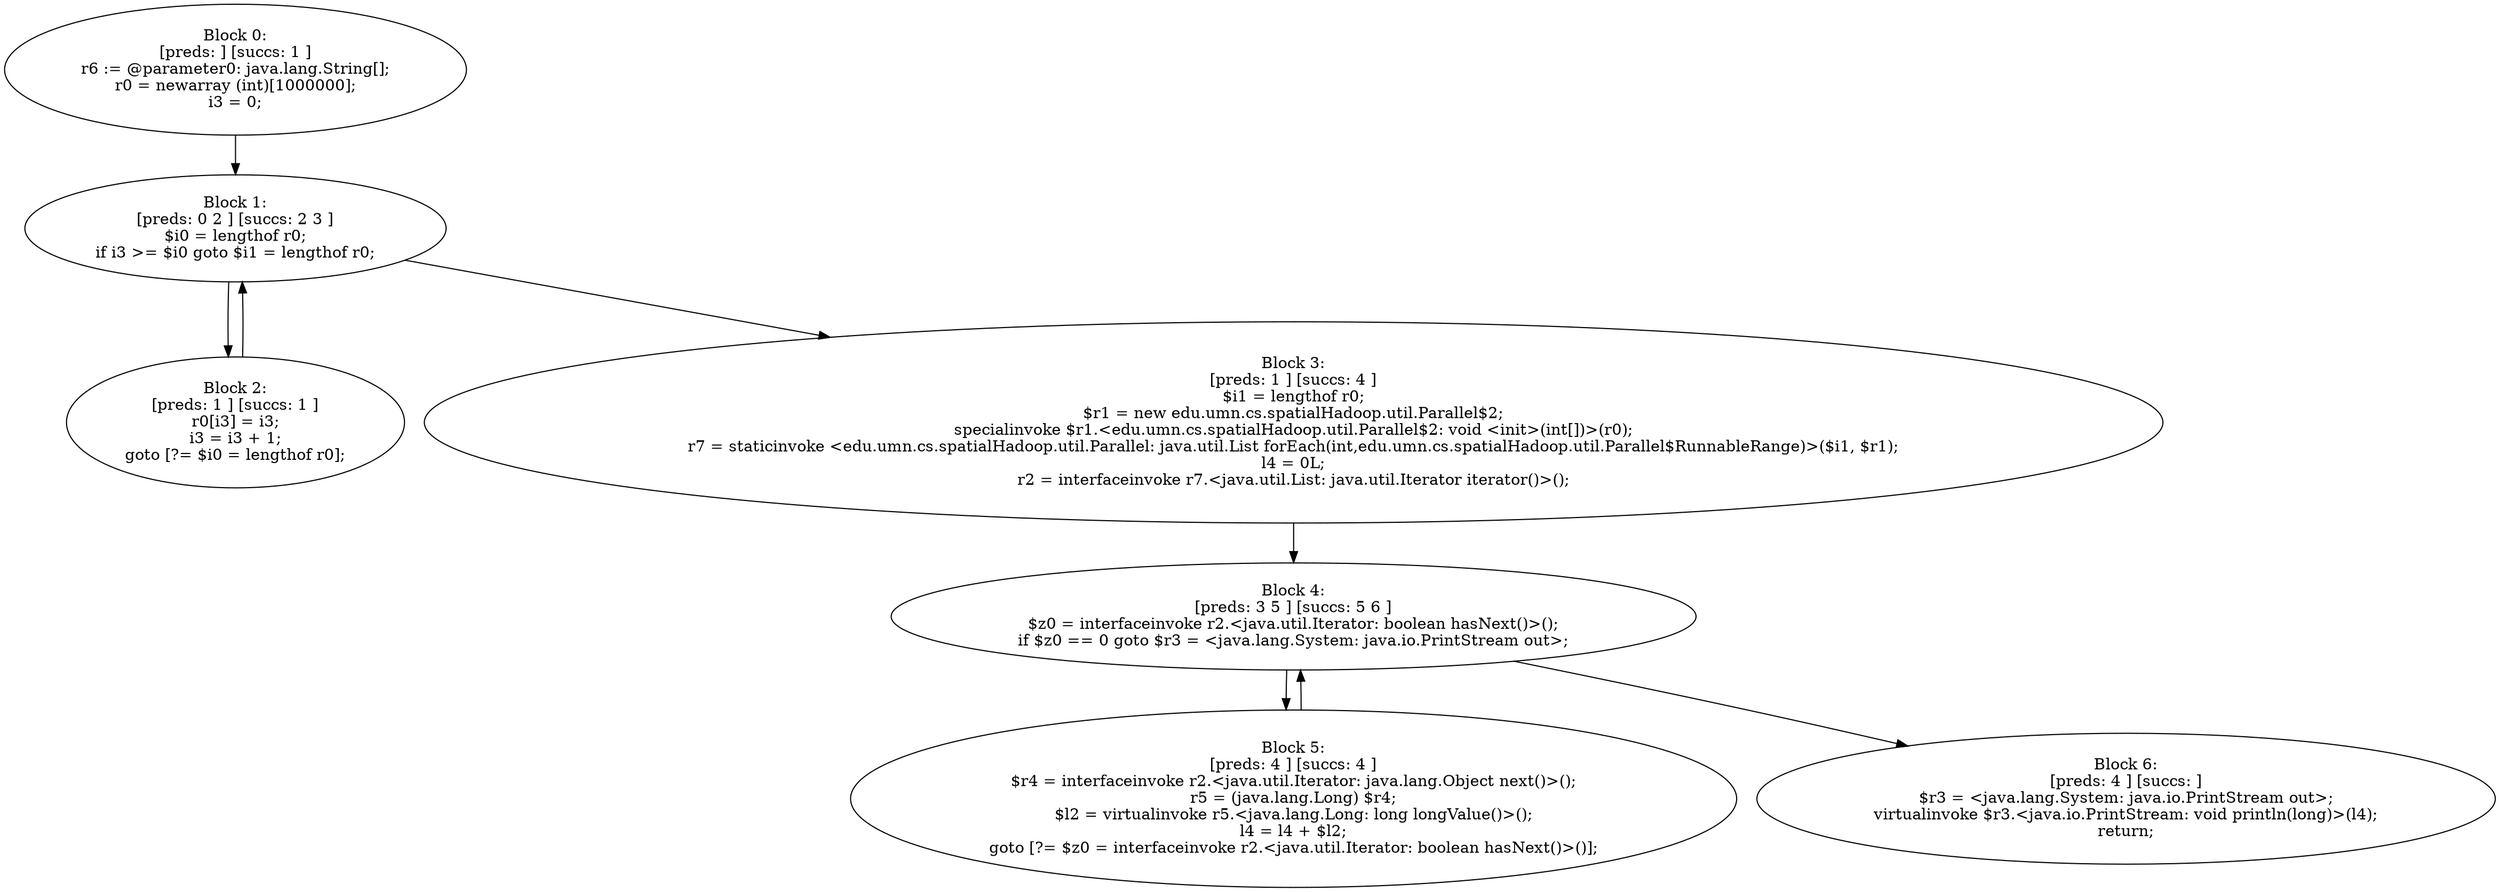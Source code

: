 digraph "unitGraph" {
    "Block 0:
[preds: ] [succs: 1 ]
r6 := @parameter0: java.lang.String[];
r0 = newarray (int)[1000000];
i3 = 0;
"
    "Block 1:
[preds: 0 2 ] [succs: 2 3 ]
$i0 = lengthof r0;
if i3 >= $i0 goto $i1 = lengthof r0;
"
    "Block 2:
[preds: 1 ] [succs: 1 ]
r0[i3] = i3;
i3 = i3 + 1;
goto [?= $i0 = lengthof r0];
"
    "Block 3:
[preds: 1 ] [succs: 4 ]
$i1 = lengthof r0;
$r1 = new edu.umn.cs.spatialHadoop.util.Parallel$2;
specialinvoke $r1.<edu.umn.cs.spatialHadoop.util.Parallel$2: void <init>(int[])>(r0);
r7 = staticinvoke <edu.umn.cs.spatialHadoop.util.Parallel: java.util.List forEach(int,edu.umn.cs.spatialHadoop.util.Parallel$RunnableRange)>($i1, $r1);
l4 = 0L;
r2 = interfaceinvoke r7.<java.util.List: java.util.Iterator iterator()>();
"
    "Block 4:
[preds: 3 5 ] [succs: 5 6 ]
$z0 = interfaceinvoke r2.<java.util.Iterator: boolean hasNext()>();
if $z0 == 0 goto $r3 = <java.lang.System: java.io.PrintStream out>;
"
    "Block 5:
[preds: 4 ] [succs: 4 ]
$r4 = interfaceinvoke r2.<java.util.Iterator: java.lang.Object next()>();
r5 = (java.lang.Long) $r4;
$l2 = virtualinvoke r5.<java.lang.Long: long longValue()>();
l4 = l4 + $l2;
goto [?= $z0 = interfaceinvoke r2.<java.util.Iterator: boolean hasNext()>()];
"
    "Block 6:
[preds: 4 ] [succs: ]
$r3 = <java.lang.System: java.io.PrintStream out>;
virtualinvoke $r3.<java.io.PrintStream: void println(long)>(l4);
return;
"
    "Block 0:
[preds: ] [succs: 1 ]
r6 := @parameter0: java.lang.String[];
r0 = newarray (int)[1000000];
i3 = 0;
"->"Block 1:
[preds: 0 2 ] [succs: 2 3 ]
$i0 = lengthof r0;
if i3 >= $i0 goto $i1 = lengthof r0;
";
    "Block 1:
[preds: 0 2 ] [succs: 2 3 ]
$i0 = lengthof r0;
if i3 >= $i0 goto $i1 = lengthof r0;
"->"Block 2:
[preds: 1 ] [succs: 1 ]
r0[i3] = i3;
i3 = i3 + 1;
goto [?= $i0 = lengthof r0];
";
    "Block 1:
[preds: 0 2 ] [succs: 2 3 ]
$i0 = lengthof r0;
if i3 >= $i0 goto $i1 = lengthof r0;
"->"Block 3:
[preds: 1 ] [succs: 4 ]
$i1 = lengthof r0;
$r1 = new edu.umn.cs.spatialHadoop.util.Parallel$2;
specialinvoke $r1.<edu.umn.cs.spatialHadoop.util.Parallel$2: void <init>(int[])>(r0);
r7 = staticinvoke <edu.umn.cs.spatialHadoop.util.Parallel: java.util.List forEach(int,edu.umn.cs.spatialHadoop.util.Parallel$RunnableRange)>($i1, $r1);
l4 = 0L;
r2 = interfaceinvoke r7.<java.util.List: java.util.Iterator iterator()>();
";
    "Block 2:
[preds: 1 ] [succs: 1 ]
r0[i3] = i3;
i3 = i3 + 1;
goto [?= $i0 = lengthof r0];
"->"Block 1:
[preds: 0 2 ] [succs: 2 3 ]
$i0 = lengthof r0;
if i3 >= $i0 goto $i1 = lengthof r0;
";
    "Block 3:
[preds: 1 ] [succs: 4 ]
$i1 = lengthof r0;
$r1 = new edu.umn.cs.spatialHadoop.util.Parallel$2;
specialinvoke $r1.<edu.umn.cs.spatialHadoop.util.Parallel$2: void <init>(int[])>(r0);
r7 = staticinvoke <edu.umn.cs.spatialHadoop.util.Parallel: java.util.List forEach(int,edu.umn.cs.spatialHadoop.util.Parallel$RunnableRange)>($i1, $r1);
l4 = 0L;
r2 = interfaceinvoke r7.<java.util.List: java.util.Iterator iterator()>();
"->"Block 4:
[preds: 3 5 ] [succs: 5 6 ]
$z0 = interfaceinvoke r2.<java.util.Iterator: boolean hasNext()>();
if $z0 == 0 goto $r3 = <java.lang.System: java.io.PrintStream out>;
";
    "Block 4:
[preds: 3 5 ] [succs: 5 6 ]
$z0 = interfaceinvoke r2.<java.util.Iterator: boolean hasNext()>();
if $z0 == 0 goto $r3 = <java.lang.System: java.io.PrintStream out>;
"->"Block 5:
[preds: 4 ] [succs: 4 ]
$r4 = interfaceinvoke r2.<java.util.Iterator: java.lang.Object next()>();
r5 = (java.lang.Long) $r4;
$l2 = virtualinvoke r5.<java.lang.Long: long longValue()>();
l4 = l4 + $l2;
goto [?= $z0 = interfaceinvoke r2.<java.util.Iterator: boolean hasNext()>()];
";
    "Block 4:
[preds: 3 5 ] [succs: 5 6 ]
$z0 = interfaceinvoke r2.<java.util.Iterator: boolean hasNext()>();
if $z0 == 0 goto $r3 = <java.lang.System: java.io.PrintStream out>;
"->"Block 6:
[preds: 4 ] [succs: ]
$r3 = <java.lang.System: java.io.PrintStream out>;
virtualinvoke $r3.<java.io.PrintStream: void println(long)>(l4);
return;
";
    "Block 5:
[preds: 4 ] [succs: 4 ]
$r4 = interfaceinvoke r2.<java.util.Iterator: java.lang.Object next()>();
r5 = (java.lang.Long) $r4;
$l2 = virtualinvoke r5.<java.lang.Long: long longValue()>();
l4 = l4 + $l2;
goto [?= $z0 = interfaceinvoke r2.<java.util.Iterator: boolean hasNext()>()];
"->"Block 4:
[preds: 3 5 ] [succs: 5 6 ]
$z0 = interfaceinvoke r2.<java.util.Iterator: boolean hasNext()>();
if $z0 == 0 goto $r3 = <java.lang.System: java.io.PrintStream out>;
";
}
